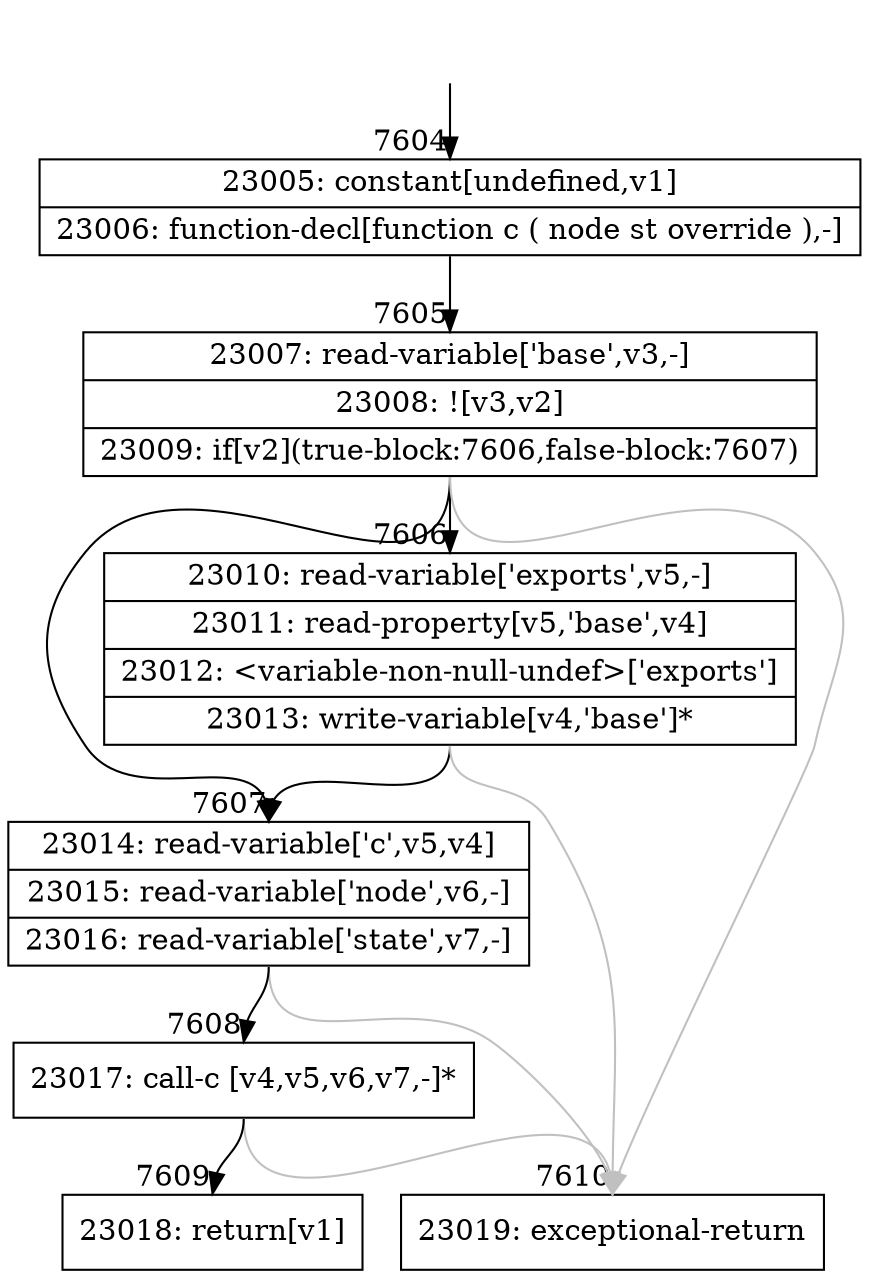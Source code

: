 digraph {
rankdir="TD"
BB_entry402[shape=none,label=""];
BB_entry402 -> BB7604 [tailport=s, headport=n, headlabel="    7604"]
BB7604 [shape=record label="{23005: constant[undefined,v1]|23006: function-decl[function c ( node st override ),-]}" ] 
BB7604 -> BB7605 [tailport=s, headport=n, headlabel="      7605"]
BB7605 [shape=record label="{23007: read-variable['base',v3,-]|23008: ![v3,v2]|23009: if[v2](true-block:7606,false-block:7607)}" ] 
BB7605 -> BB7606 [tailport=s, headport=n, headlabel="      7606"]
BB7605 -> BB7607 [tailport=s, headport=n, headlabel="      7607"]
BB7605 -> BB7610 [tailport=s, headport=n, color=gray, headlabel="      7610"]
BB7606 [shape=record label="{23010: read-variable['exports',v5,-]|23011: read-property[v5,'base',v4]|23012: \<variable-non-null-undef\>['exports']|23013: write-variable[v4,'base']*}" ] 
BB7606 -> BB7607 [tailport=s, headport=n]
BB7606 -> BB7610 [tailport=s, headport=n, color=gray]
BB7607 [shape=record label="{23014: read-variable['c',v5,v4]|23015: read-variable['node',v6,-]|23016: read-variable['state',v7,-]}" ] 
BB7607 -> BB7608 [tailport=s, headport=n, headlabel="      7608"]
BB7607 -> BB7610 [tailport=s, headport=n, color=gray]
BB7608 [shape=record label="{23017: call-c [v4,v5,v6,v7,-]*}" ] 
BB7608 -> BB7609 [tailport=s, headport=n, headlabel="      7609"]
BB7608 -> BB7610 [tailport=s, headport=n, color=gray]
BB7609 [shape=record label="{23018: return[v1]}" ] 
BB7610 [shape=record label="{23019: exceptional-return}" ] 
//#$~ 7148
}
